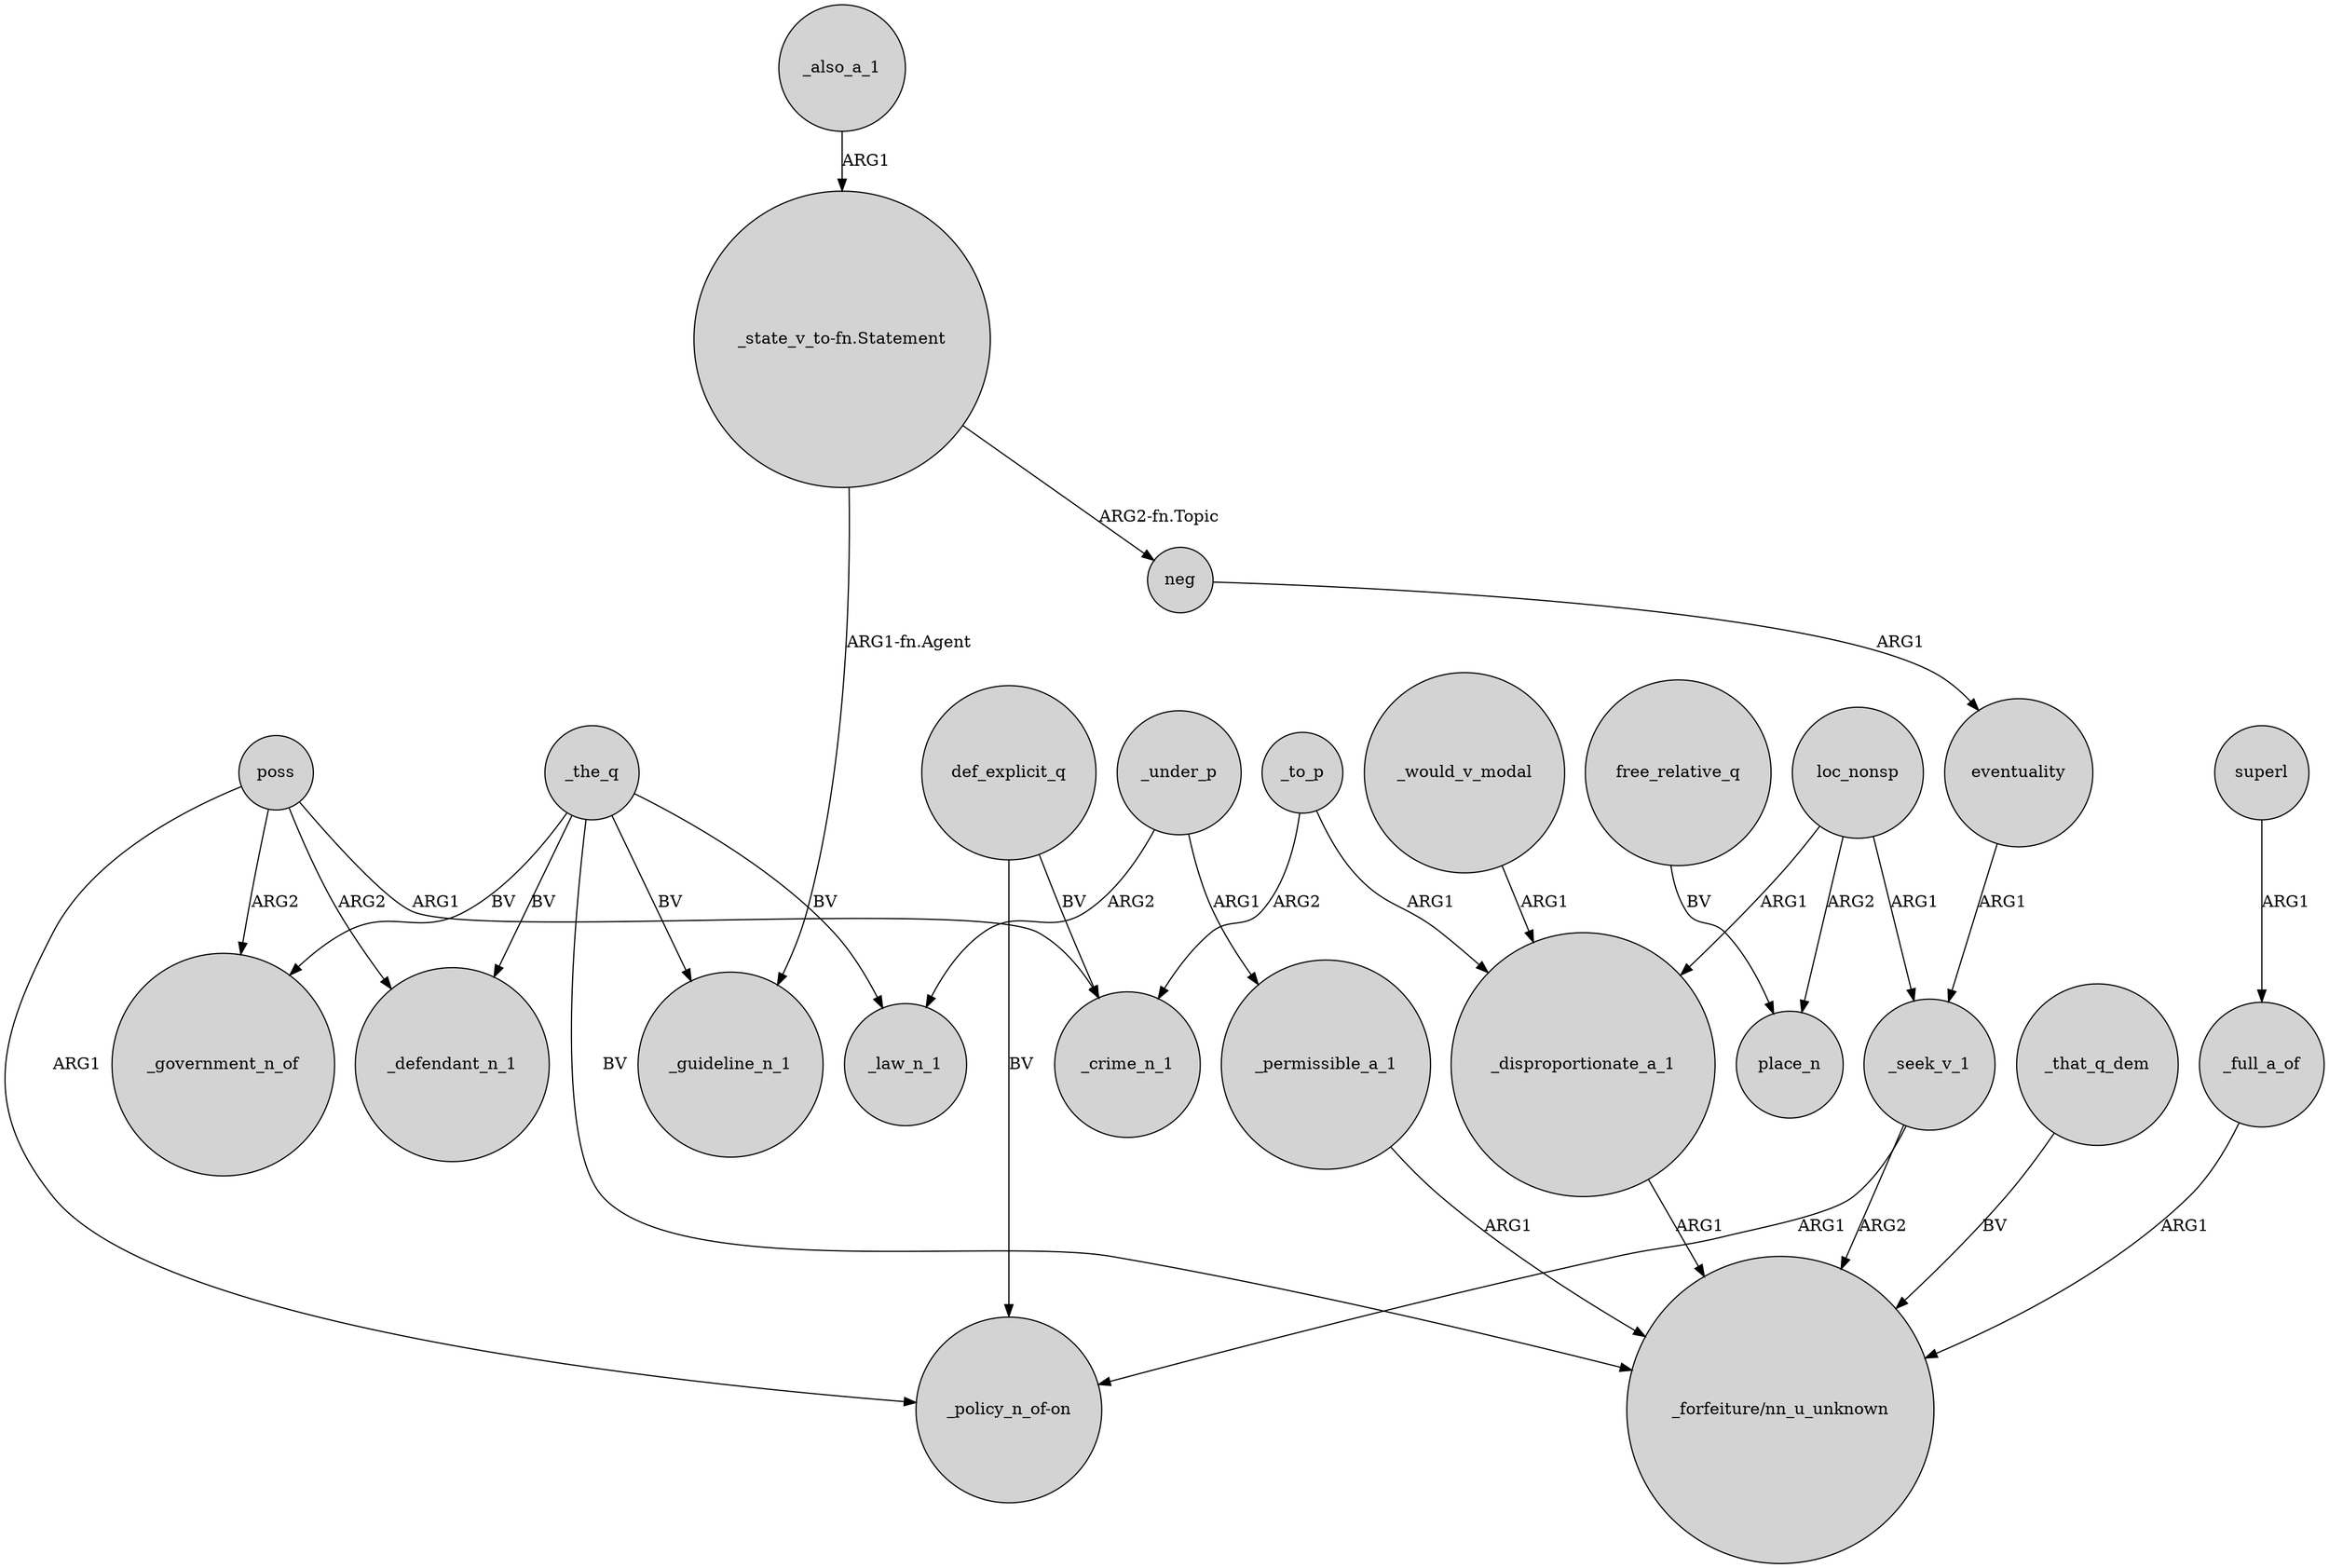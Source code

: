 digraph {
	node [shape=circle style=filled]
	loc_nonsp -> _disproportionate_a_1 [label=ARG1]
	_under_p -> _permissible_a_1 [label=ARG1]
	eventuality -> _seek_v_1 [label=ARG1]
	_the_q -> _defendant_n_1 [label=BV]
	superl -> _full_a_of [label=ARG1]
	poss -> "_policy_n_of-on" [label=ARG1]
	_disproportionate_a_1 -> "_forfeiture/nn_u_unknown" [label=ARG1]
	def_explicit_q -> "_policy_n_of-on" [label=BV]
	_would_v_modal -> _disproportionate_a_1 [label=ARG1]
	_the_q -> "_forfeiture/nn_u_unknown" [label=BV]
	"_state_v_to-fn.Statement" -> neg [label="ARG2-fn.Topic"]
	_permissible_a_1 -> "_forfeiture/nn_u_unknown" [label=ARG1]
	"_state_v_to-fn.Statement" -> _guideline_n_1 [label="ARG1-fn.Agent"]
	_seek_v_1 -> "_forfeiture/nn_u_unknown" [label=ARG2]
	_full_a_of -> "_forfeiture/nn_u_unknown" [label=ARG1]
	_the_q -> _law_n_1 [label=BV]
	loc_nonsp -> _seek_v_1 [label=ARG1]
	poss -> _crime_n_1 [label=ARG1]
	_the_q -> _guideline_n_1 [label=BV]
	def_explicit_q -> _crime_n_1 [label=BV]
	neg -> eventuality [label=ARG1]
	_that_q_dem -> "_forfeiture/nn_u_unknown" [label=BV]
	_the_q -> _government_n_of [label=BV]
	_also_a_1 -> "_state_v_to-fn.Statement" [label=ARG1]
	loc_nonsp -> place_n [label=ARG2]
	_seek_v_1 -> "_policy_n_of-on" [label=ARG1]
	free_relative_q -> place_n [label=BV]
	poss -> _government_n_of [label=ARG2]
	_to_p -> _crime_n_1 [label=ARG2]
	_to_p -> _disproportionate_a_1 [label=ARG1]
	poss -> _defendant_n_1 [label=ARG2]
	_under_p -> _law_n_1 [label=ARG2]
}
